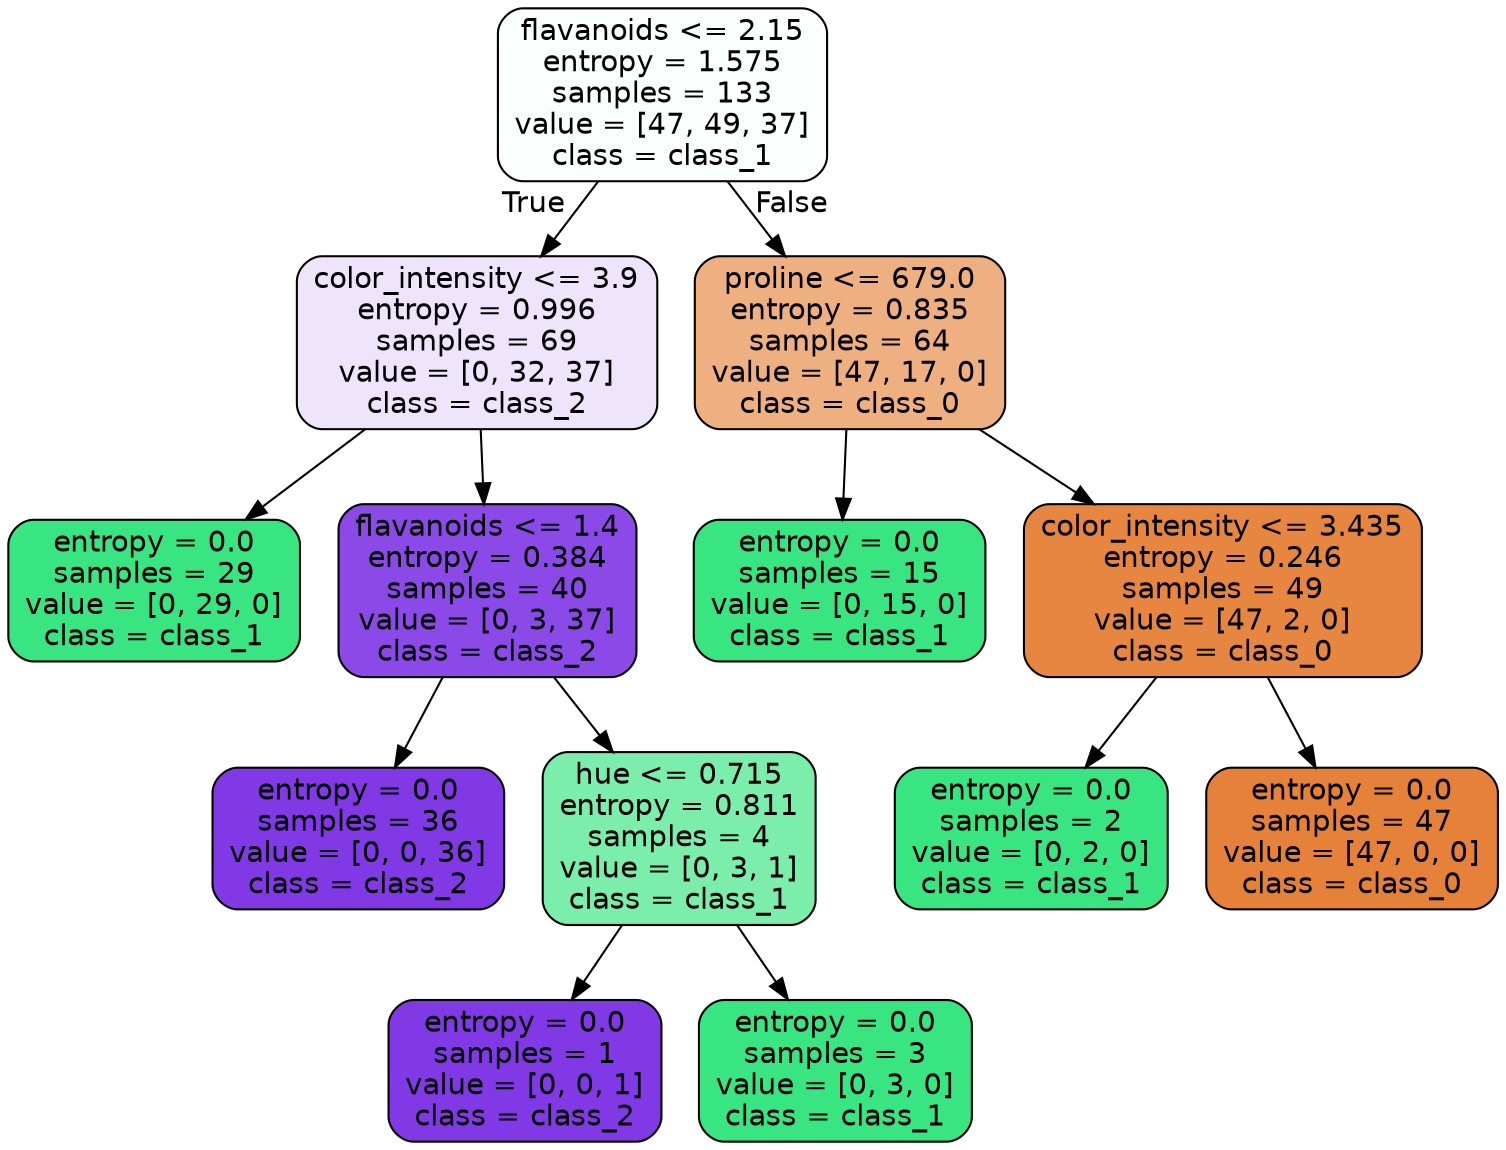 digraph Tree {
node [shape=box, style="filled, rounded", color="black", fontname=helvetica] ;
edge [fontname=helvetica] ;
0 [label="flavanoids <= 2.15\nentropy = 1.575\nsamples = 133\nvalue = [47, 49, 37]\nclass = class_1", fillcolor="#fafefc"] ;
1 [label="color_intensity <= 3.9\nentropy = 0.996\nsamples = 69\nvalue = [0, 32, 37]\nclass = class_2", fillcolor="#eee4fb"] ;
0 -> 1 [labeldistance=2.5, labelangle=45, headlabel="True"] ;
3 [label="entropy = 0.0\nsamples = 29\nvalue = [0, 29, 0]\nclass = class_1", fillcolor="#39e581"] ;
1 -> 3 ;
4 [label="flavanoids <= 1.4\nentropy = 0.384\nsamples = 40\nvalue = [0, 3, 37]\nclass = class_2", fillcolor="#8b49e7"] ;
1 -> 4 ;
7 [label="entropy = 0.0\nsamples = 36\nvalue = [0, 0, 36]\nclass = class_2", fillcolor="#8139e5"] ;
4 -> 7 ;
8 [label="hue <= 0.715\nentropy = 0.811\nsamples = 4\nvalue = [0, 3, 1]\nclass = class_1", fillcolor="#7beeab"] ;
4 -> 8 ;
11 [label="entropy = 0.0\nsamples = 1\nvalue = [0, 0, 1]\nclass = class_2", fillcolor="#8139e5"] ;
8 -> 11 ;
12 [label="entropy = 0.0\nsamples = 3\nvalue = [0, 3, 0]\nclass = class_1", fillcolor="#39e581"] ;
8 -> 12 ;
2 [label="proline <= 679.0\nentropy = 0.835\nsamples = 64\nvalue = [47, 17, 0]\nclass = class_0", fillcolor="#eeaf81"] ;
0 -> 2 [labeldistance=2.5, labelangle=-45, headlabel="False"] ;
5 [label="entropy = 0.0\nsamples = 15\nvalue = [0, 15, 0]\nclass = class_1", fillcolor="#39e581"] ;
2 -> 5 ;
6 [label="color_intensity <= 3.435\nentropy = 0.246\nsamples = 49\nvalue = [47, 2, 0]\nclass = class_0", fillcolor="#e68641"] ;
2 -> 6 ;
9 [label="entropy = 0.0\nsamples = 2\nvalue = [0, 2, 0]\nclass = class_1", fillcolor="#39e581"] ;
6 -> 9 ;
10 [label="entropy = 0.0\nsamples = 47\nvalue = [47, 0, 0]\nclass = class_0", fillcolor="#e58139"] ;
6 -> 10 ;
}